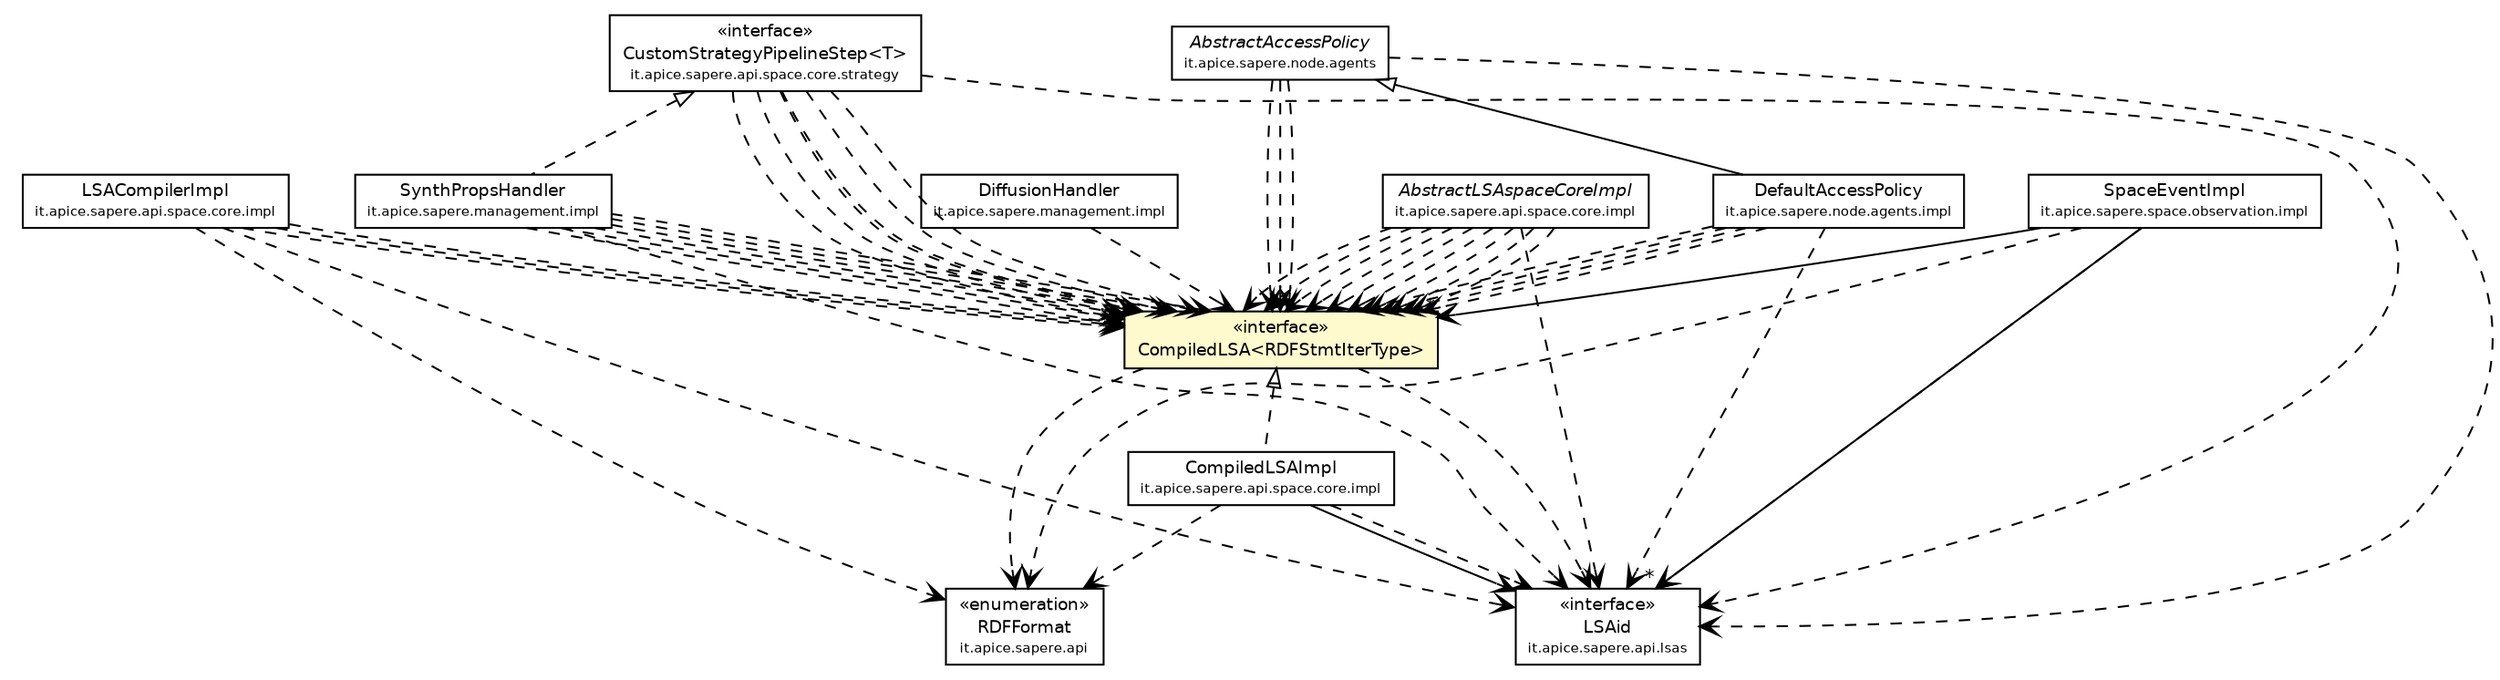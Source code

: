 #!/usr/local/bin/dot
#
# Class diagram 
# Generated by UmlGraph version 4.4 (http://www.spinellis.gr/sw/umlgraph)
#

digraph G {
	edge [fontname="Helvetica",fontsize=10,labelfontname="Helvetica",labelfontsize=10];
	node [fontname="Helvetica",fontsize=10,shape=plaintext];
	// it.apice.sapere.api.RDFFormat
	c32457 [label=<<table border="0" cellborder="1" cellspacing="0" cellpadding="2" port="p" href="../../RDFFormat.html">
		<tr><td><table border="0" cellspacing="0" cellpadding="1">
			<tr><td> &laquo;enumeration&raquo; </td></tr>
			<tr><td> RDFFormat </td></tr>
			<tr><td><font point-size="7.0"> it.apice.sapere.api </font></td></tr>
		</table></td></tr>
		</table>>, fontname="Helvetica", fontcolor="black", fontsize=9.0];
	// it.apice.sapere.api.lsas.LSAid
	c32509 [label=<<table border="0" cellborder="1" cellspacing="0" cellpadding="2" port="p" href="../../lsas/LSAid.html">
		<tr><td><table border="0" cellspacing="0" cellpadding="1">
			<tr><td> &laquo;interface&raquo; </td></tr>
			<tr><td> LSAid </td></tr>
			<tr><td><font point-size="7.0"> it.apice.sapere.api.lsas </font></td></tr>
		</table></td></tr>
		</table>>, fontname="Helvetica", fontcolor="black", fontsize=9.0];
	// it.apice.sapere.api.space.core.CompiledLSA<RDFStmtIterType>
	c32535 [label=<<table border="0" cellborder="1" cellspacing="0" cellpadding="2" port="p" bgcolor="lemonChiffon" href="./CompiledLSA.html">
		<tr><td><table border="0" cellspacing="0" cellpadding="1">
			<tr><td> &laquo;interface&raquo; </td></tr>
			<tr><td> CompiledLSA&lt;RDFStmtIterType&gt; </td></tr>
		</table></td></tr>
		</table>>, fontname="Helvetica", fontcolor="black", fontsize=9.0];
	// it.apice.sapere.api.space.core.strategy.CustomStrategyPipelineStep<T>
	c32537 [label=<<table border="0" cellborder="1" cellspacing="0" cellpadding="2" port="p" href="./strategy/CustomStrategyPipelineStep.html">
		<tr><td><table border="0" cellspacing="0" cellpadding="1">
			<tr><td> &laquo;interface&raquo; </td></tr>
			<tr><td> CustomStrategyPipelineStep&lt;T&gt; </td></tr>
			<tr><td><font point-size="7.0"> it.apice.sapere.api.space.core.strategy </font></td></tr>
		</table></td></tr>
		</table>>, fontname="Helvetica", fontcolor="black", fontsize=9.0];
	// it.apice.sapere.api.space.core.impl.LSACompilerImpl
	c32611 [label=<<table border="0" cellborder="1" cellspacing="0" cellpadding="2" port="p" href="./impl/LSACompilerImpl.html">
		<tr><td><table border="0" cellspacing="0" cellpadding="1">
			<tr><td> LSACompilerImpl </td></tr>
			<tr><td><font point-size="7.0"> it.apice.sapere.api.space.core.impl </font></td></tr>
		</table></td></tr>
		</table>>, fontname="Helvetica", fontcolor="black", fontsize=9.0];
	// it.apice.sapere.api.space.core.impl.CompiledLSAImpl
	c32613 [label=<<table border="0" cellborder="1" cellspacing="0" cellpadding="2" port="p" href="./impl/CompiledLSAImpl.html">
		<tr><td><table border="0" cellspacing="0" cellpadding="1">
			<tr><td> CompiledLSAImpl </td></tr>
			<tr><td><font point-size="7.0"> it.apice.sapere.api.space.core.impl </font></td></tr>
		</table></td></tr>
		</table>>, fontname="Helvetica", fontcolor="black", fontsize=9.0];
	// it.apice.sapere.api.space.core.impl.AbstractLSAspaceCoreImpl
	c32615 [label=<<table border="0" cellborder="1" cellspacing="0" cellpadding="2" port="p" href="./impl/AbstractLSAspaceCoreImpl.html">
		<tr><td><table border="0" cellspacing="0" cellpadding="1">
			<tr><td><font face="Helvetica-Oblique"> AbstractLSAspaceCoreImpl </font></td></tr>
			<tr><td><font point-size="7.0"> it.apice.sapere.api.space.core.impl </font></td></tr>
		</table></td></tr>
		</table>>, fontname="Helvetica", fontcolor="black", fontsize=9.0];
	// it.apice.sapere.space.observation.impl.SpaceEventImpl
	c32625 [label=<<table border="0" cellborder="1" cellspacing="0" cellpadding="2" port="p" href="../../../space/observation/impl/SpaceEventImpl.html">
		<tr><td><table border="0" cellspacing="0" cellpadding="1">
			<tr><td> SpaceEventImpl </td></tr>
			<tr><td><font point-size="7.0"> it.apice.sapere.space.observation.impl </font></td></tr>
		</table></td></tr>
		</table>>, fontname="Helvetica", fontcolor="black", fontsize=9.0];
	// it.apice.sapere.management.impl.SynthPropsHandler
	c32634 [label=<<table border="0" cellborder="1" cellspacing="0" cellpadding="2" port="p" href="../../../management/impl/SynthPropsHandler.html">
		<tr><td><table border="0" cellspacing="0" cellpadding="1">
			<tr><td> SynthPropsHandler </td></tr>
			<tr><td><font point-size="7.0"> it.apice.sapere.management.impl </font></td></tr>
		</table></td></tr>
		</table>>, fontname="Helvetica", fontcolor="black", fontsize=9.0];
	// it.apice.sapere.management.impl.DiffusionHandler
	c32637 [label=<<table border="0" cellborder="1" cellspacing="0" cellpadding="2" port="p" href="../../../management/impl/DiffusionHandler.html">
		<tr><td><table border="0" cellspacing="0" cellpadding="1">
			<tr><td> DiffusionHandler </td></tr>
			<tr><td><font point-size="7.0"> it.apice.sapere.management.impl </font></td></tr>
		</table></td></tr>
		</table>>, fontname="Helvetica", fontcolor="black", fontsize=9.0];
	// it.apice.sapere.node.agents.AbstractAccessPolicy
	c32645 [label=<<table border="0" cellborder="1" cellspacing="0" cellpadding="2" port="p" href="../../../node/agents/AbstractAccessPolicy.html">
		<tr><td><table border="0" cellspacing="0" cellpadding="1">
			<tr><td><font face="Helvetica-Oblique"> AbstractAccessPolicy </font></td></tr>
			<tr><td><font point-size="7.0"> it.apice.sapere.node.agents </font></td></tr>
		</table></td></tr>
		</table>>, fontname="Helvetica", fontcolor="black", fontsize=9.0];
	// it.apice.sapere.node.agents.impl.DefaultAccessPolicy
	c32649 [label=<<table border="0" cellborder="1" cellspacing="0" cellpadding="2" port="p" href="../../../node/agents/impl/DefaultAccessPolicy.html">
		<tr><td><table border="0" cellspacing="0" cellpadding="1">
			<tr><td> DefaultAccessPolicy </td></tr>
			<tr><td><font point-size="7.0"> it.apice.sapere.node.agents.impl </font></td></tr>
		</table></td></tr>
		</table>>, fontname="Helvetica", fontcolor="black", fontsize=9.0];
	//it.apice.sapere.api.space.core.impl.CompiledLSAImpl implements it.apice.sapere.api.space.core.CompiledLSA<RDFStmtIterType>
	c32535:p -> c32613:p [dir=back,arrowtail=empty,style=dashed];
	//it.apice.sapere.management.impl.SynthPropsHandler implements it.apice.sapere.api.space.core.strategy.CustomStrategyPipelineStep<T>
	c32537:p -> c32634:p [dir=back,arrowtail=empty,style=dashed];
	//it.apice.sapere.node.agents.impl.DefaultAccessPolicy extends it.apice.sapere.node.agents.AbstractAccessPolicy
	c32645:p -> c32649:p [dir=back,arrowtail=empty];
	// it.apice.sapere.api.space.core.impl.CompiledLSAImpl NAVASSOC it.apice.sapere.api.lsas.LSAid
	c32613:p -> c32509:p [taillabel="", label="", headlabel="", fontname="Helvetica", fontcolor="black", fontsize=10.0, color="black", arrowhead=open];
	// it.apice.sapere.space.observation.impl.SpaceEventImpl NAVASSOC it.apice.sapere.api.space.core.CompiledLSA<RDFStmtIterType>
	c32625:p -> c32535:p [taillabel="", label="", headlabel="*", fontname="Helvetica", fontcolor="black", fontsize=10.0, color="black", arrowhead=open];
	// it.apice.sapere.space.observation.impl.SpaceEventImpl NAVASSOC it.apice.sapere.api.lsas.LSAid
	c32625:p -> c32509:p [taillabel="", label="", headlabel="*", fontname="Helvetica", fontcolor="black", fontsize=10.0, color="black", arrowhead=open];
	// it.apice.sapere.api.space.core.CompiledLSA<RDFStmtIterType> DEPEND it.apice.sapere.api.lsas.LSAid
	c32535:p -> c32509:p [taillabel="", label="", headlabel="", fontname="Helvetica", fontcolor="black", fontsize=10.0, color="black", arrowhead=open, style=dashed];
	// it.apice.sapere.api.space.core.CompiledLSA<RDFStmtIterType> DEPEND it.apice.sapere.api.RDFFormat
	c32535:p -> c32457:p [taillabel="", label="", headlabel="", fontname="Helvetica", fontcolor="black", fontsize=10.0, color="black", arrowhead=open, style=dashed];
	// it.apice.sapere.api.space.core.strategy.CustomStrategyPipelineStep<T> DEPEND it.apice.sapere.api.space.core.CompiledLSA<RDFStmtIterType>
	c32537:p -> c32535:p [taillabel="", label="", headlabel="", fontname="Helvetica", fontcolor="black", fontsize=10.0, color="black", arrowhead=open, style=dashed];
	// it.apice.sapere.api.space.core.strategy.CustomStrategyPipelineStep<T> DEPEND it.apice.sapere.api.space.core.CompiledLSA<RDFStmtIterType>
	c32537:p -> c32535:p [taillabel="", label="", headlabel="", fontname="Helvetica", fontcolor="black", fontsize=10.0, color="black", arrowhead=open, style=dashed];
	// it.apice.sapere.api.space.core.strategy.CustomStrategyPipelineStep<T> DEPEND it.apice.sapere.api.space.core.CompiledLSA<RDFStmtIterType>
	c32537:p -> c32535:p [taillabel="", label="", headlabel="", fontname="Helvetica", fontcolor="black", fontsize=10.0, color="black", arrowhead=open, style=dashed];
	// it.apice.sapere.api.space.core.strategy.CustomStrategyPipelineStep<T> DEPEND it.apice.sapere.api.lsas.LSAid
	c32537:p -> c32509:p [taillabel="", label="", headlabel="", fontname="Helvetica", fontcolor="black", fontsize=10.0, color="black", arrowhead=open, style=dashed];
	// it.apice.sapere.api.space.core.strategy.CustomStrategyPipelineStep<T> DEPEND it.apice.sapere.api.space.core.CompiledLSA<RDFStmtIterType>
	c32537:p -> c32535:p [taillabel="", label="", headlabel="", fontname="Helvetica", fontcolor="black", fontsize=10.0, color="black", arrowhead=open, style=dashed];
	// it.apice.sapere.api.space.core.strategy.CustomStrategyPipelineStep<T> DEPEND it.apice.sapere.api.space.core.CompiledLSA<RDFStmtIterType>
	c32537:p -> c32535:p [taillabel="", label="", headlabel="", fontname="Helvetica", fontcolor="black", fontsize=10.0, color="black", arrowhead=open, style=dashed];
	// it.apice.sapere.api.space.core.strategy.CustomStrategyPipelineStep<T> DEPEND it.apice.sapere.api.space.core.CompiledLSA<RDFStmtIterType>
	c32537:p -> c32535:p [taillabel="", label="", headlabel="", fontname="Helvetica", fontcolor="black", fontsize=10.0, color="black", arrowhead=open, style=dashed];
	// it.apice.sapere.api.space.core.impl.LSACompilerImpl DEPEND it.apice.sapere.api.lsas.LSAid
	c32611:p -> c32509:p [taillabel="", label="", headlabel="", fontname="Helvetica", fontcolor="black", fontsize=10.0, color="black", arrowhead=open, style=dashed];
	// it.apice.sapere.api.space.core.impl.LSACompilerImpl DEPEND it.apice.sapere.api.space.core.CompiledLSA<RDFStmtIterType>
	c32611:p -> c32535:p [taillabel="", label="", headlabel="", fontname="Helvetica", fontcolor="black", fontsize=10.0, color="black", arrowhead=open, style=dashed];
	// it.apice.sapere.api.space.core.impl.LSACompilerImpl DEPEND it.apice.sapere.api.RDFFormat
	c32611:p -> c32457:p [taillabel="", label="", headlabel="", fontname="Helvetica", fontcolor="black", fontsize=10.0, color="black", arrowhead=open, style=dashed];
	// it.apice.sapere.api.space.core.impl.LSACompilerImpl DEPEND it.apice.sapere.api.space.core.CompiledLSA<RDFStmtIterType>
	c32611:p -> c32535:p [taillabel="", label="", headlabel="", fontname="Helvetica", fontcolor="black", fontsize=10.0, color="black", arrowhead=open, style=dashed];
	// it.apice.sapere.api.space.core.impl.LSACompilerImpl DEPEND it.apice.sapere.api.space.core.CompiledLSA<RDFStmtIterType>
	c32611:p -> c32535:p [taillabel="", label="", headlabel="", fontname="Helvetica", fontcolor="black", fontsize=10.0, color="black", arrowhead=open, style=dashed];
	// it.apice.sapere.api.space.core.impl.CompiledLSAImpl DEPEND it.apice.sapere.api.lsas.LSAid
	c32613:p -> c32509:p [taillabel="", label="", headlabel="", fontname="Helvetica", fontcolor="black", fontsize=10.0, color="black", arrowhead=open, style=dashed];
	// it.apice.sapere.api.space.core.impl.CompiledLSAImpl DEPEND it.apice.sapere.api.RDFFormat
	c32613:p -> c32457:p [taillabel="", label="", headlabel="", fontname="Helvetica", fontcolor="black", fontsize=10.0, color="black", arrowhead=open, style=dashed];
	// it.apice.sapere.api.space.core.impl.AbstractLSAspaceCoreImpl DEPEND it.apice.sapere.api.space.core.CompiledLSA<RDFStmtIterType>
	c32615:p -> c32535:p [taillabel="", label="", headlabel="", fontname="Helvetica", fontcolor="black", fontsize=10.0, color="black", arrowhead=open, style=dashed];
	// it.apice.sapere.api.space.core.impl.AbstractLSAspaceCoreImpl DEPEND it.apice.sapere.api.space.core.CompiledLSA<RDFStmtIterType>
	c32615:p -> c32535:p [taillabel="", label="", headlabel="", fontname="Helvetica", fontcolor="black", fontsize=10.0, color="black", arrowhead=open, style=dashed];
	// it.apice.sapere.api.space.core.impl.AbstractLSAspaceCoreImpl DEPEND it.apice.sapere.api.space.core.CompiledLSA<RDFStmtIterType>
	c32615:p -> c32535:p [taillabel="", label="", headlabel="", fontname="Helvetica", fontcolor="black", fontsize=10.0, color="black", arrowhead=open, style=dashed];
	// it.apice.sapere.api.space.core.impl.AbstractLSAspaceCoreImpl DEPEND it.apice.sapere.api.space.core.CompiledLSA<RDFStmtIterType>
	c32615:p -> c32535:p [taillabel="", label="", headlabel="", fontname="Helvetica", fontcolor="black", fontsize=10.0, color="black", arrowhead=open, style=dashed];
	// it.apice.sapere.api.space.core.impl.AbstractLSAspaceCoreImpl DEPEND it.apice.sapere.api.space.core.CompiledLSA<RDFStmtIterType>
	c32615:p -> c32535:p [taillabel="", label="", headlabel="", fontname="Helvetica", fontcolor="black", fontsize=10.0, color="black", arrowhead=open, style=dashed];
	// it.apice.sapere.api.space.core.impl.AbstractLSAspaceCoreImpl DEPEND it.apice.sapere.api.space.core.CompiledLSA<RDFStmtIterType>
	c32615:p -> c32535:p [taillabel="", label="", headlabel="", fontname="Helvetica", fontcolor="black", fontsize=10.0, color="black", arrowhead=open, style=dashed];
	// it.apice.sapere.api.space.core.impl.AbstractLSAspaceCoreImpl DEPEND it.apice.sapere.api.lsas.LSAid
	c32615:p -> c32509:p [taillabel="", label="", headlabel="", fontname="Helvetica", fontcolor="black", fontsize=10.0, color="black", arrowhead=open, style=dashed];
	// it.apice.sapere.api.space.core.impl.AbstractLSAspaceCoreImpl DEPEND it.apice.sapere.api.space.core.CompiledLSA<RDFStmtIterType>
	c32615:p -> c32535:p [taillabel="", label="", headlabel="", fontname="Helvetica", fontcolor="black", fontsize=10.0, color="black", arrowhead=open, style=dashed];
	// it.apice.sapere.api.space.core.impl.AbstractLSAspaceCoreImpl DEPEND it.apice.sapere.api.space.core.CompiledLSA<RDFStmtIterType>
	c32615:p -> c32535:p [taillabel="", label="", headlabel="", fontname="Helvetica", fontcolor="black", fontsize=10.0, color="black", arrowhead=open, style=dashed];
	// it.apice.sapere.api.space.core.impl.AbstractLSAspaceCoreImpl DEPEND it.apice.sapere.api.space.core.CompiledLSA<RDFStmtIterType>
	c32615:p -> c32535:p [taillabel="", label="", headlabel="", fontname="Helvetica", fontcolor="black", fontsize=10.0, color="black", arrowhead=open, style=dashed];
	// it.apice.sapere.space.observation.impl.SpaceEventImpl DEPEND it.apice.sapere.api.RDFFormat
	c32625:p -> c32457:p [taillabel="", label="", headlabel="", fontname="Helvetica", fontcolor="black", fontsize=10.0, color="black", arrowhead=open, style=dashed];
	// it.apice.sapere.space.observation.impl.SpaceEventImpl DEPEND it.apice.sapere.api.lsas.LSAid
	c32625:p -> c32509:p [taillabel="", label="", headlabel="", fontname="Helvetica", fontcolor="black", fontsize=10.0, color="black", arrowhead=open, style=dashed];
	// it.apice.sapere.management.impl.SynthPropsHandler DEPEND it.apice.sapere.api.lsas.LSAid
	c32634:p -> c32509:p [taillabel="", label="", headlabel="", fontname="Helvetica", fontcolor="black", fontsize=10.0, color="black", arrowhead=open, style=dashed];
	// it.apice.sapere.management.impl.SynthPropsHandler DEPEND it.apice.sapere.api.space.core.CompiledLSA<RDFStmtIterType>
	c32634:p -> c32535:p [taillabel="", label="", headlabel="", fontname="Helvetica", fontcolor="black", fontsize=10.0, color="black", arrowhead=open, style=dashed];
	// it.apice.sapere.management.impl.SynthPropsHandler DEPEND it.apice.sapere.api.space.core.CompiledLSA<RDFStmtIterType>
	c32634:p -> c32535:p [taillabel="", label="", headlabel="", fontname="Helvetica", fontcolor="black", fontsize=10.0, color="black", arrowhead=open, style=dashed];
	// it.apice.sapere.management.impl.SynthPropsHandler DEPEND it.apice.sapere.api.space.core.CompiledLSA<RDFStmtIterType>
	c32634:p -> c32535:p [taillabel="", label="", headlabel="", fontname="Helvetica", fontcolor="black", fontsize=10.0, color="black", arrowhead=open, style=dashed];
	// it.apice.sapere.management.impl.SynthPropsHandler DEPEND it.apice.sapere.api.space.core.CompiledLSA<RDFStmtIterType>
	c32634:p -> c32535:p [taillabel="", label="", headlabel="", fontname="Helvetica", fontcolor="black", fontsize=10.0, color="black", arrowhead=open, style=dashed];
	// it.apice.sapere.management.impl.SynthPropsHandler DEPEND it.apice.sapere.api.space.core.CompiledLSA<RDFStmtIterType>
	c32634:p -> c32535:p [taillabel="", label="", headlabel="", fontname="Helvetica", fontcolor="black", fontsize=10.0, color="black", arrowhead=open, style=dashed];
	// it.apice.sapere.management.impl.SynthPropsHandler DEPEND it.apice.sapere.api.space.core.CompiledLSA<RDFStmtIterType>
	c32634:p -> c32535:p [taillabel="", label="", headlabel="", fontname="Helvetica", fontcolor="black", fontsize=10.0, color="black", arrowhead=open, style=dashed];
	// it.apice.sapere.management.impl.DiffusionHandler DEPEND it.apice.sapere.api.space.core.CompiledLSA<RDFStmtIterType>
	c32637:p -> c32535:p [taillabel="", label="", headlabel="", fontname="Helvetica", fontcolor="black", fontsize=10.0, color="black", arrowhead=open, style=dashed];
	// it.apice.sapere.node.agents.AbstractAccessPolicy DEPEND it.apice.sapere.api.space.core.CompiledLSA<RDFStmtIterType>
	c32645:p -> c32535:p [taillabel="", label="", headlabel="", fontname="Helvetica", fontcolor="black", fontsize=10.0, color="black", arrowhead=open, style=dashed];
	// it.apice.sapere.node.agents.AbstractAccessPolicy DEPEND it.apice.sapere.api.space.core.CompiledLSA<RDFStmtIterType>
	c32645:p -> c32535:p [taillabel="", label="", headlabel="", fontname="Helvetica", fontcolor="black", fontsize=10.0, color="black", arrowhead=open, style=dashed];
	// it.apice.sapere.node.agents.AbstractAccessPolicy DEPEND it.apice.sapere.api.lsas.LSAid
	c32645:p -> c32509:p [taillabel="", label="", headlabel="", fontname="Helvetica", fontcolor="black", fontsize=10.0, color="black", arrowhead=open, style=dashed];
	// it.apice.sapere.node.agents.AbstractAccessPolicy DEPEND it.apice.sapere.api.space.core.CompiledLSA<RDFStmtIterType>
	c32645:p -> c32535:p [taillabel="", label="", headlabel="", fontname="Helvetica", fontcolor="black", fontsize=10.0, color="black", arrowhead=open, style=dashed];
	// it.apice.sapere.node.agents.impl.DefaultAccessPolicy DEPEND it.apice.sapere.api.space.core.CompiledLSA<RDFStmtIterType>
	c32649:p -> c32535:p [taillabel="", label="", headlabel="", fontname="Helvetica", fontcolor="black", fontsize=10.0, color="black", arrowhead=open, style=dashed];
	// it.apice.sapere.node.agents.impl.DefaultAccessPolicy DEPEND it.apice.sapere.api.lsas.LSAid
	c32649:p -> c32509:p [taillabel="", label="", headlabel="", fontname="Helvetica", fontcolor="black", fontsize=10.0, color="black", arrowhead=open, style=dashed];
	// it.apice.sapere.node.agents.impl.DefaultAccessPolicy DEPEND it.apice.sapere.api.space.core.CompiledLSA<RDFStmtIterType>
	c32649:p -> c32535:p [taillabel="", label="", headlabel="", fontname="Helvetica", fontcolor="black", fontsize=10.0, color="black", arrowhead=open, style=dashed];
	// it.apice.sapere.node.agents.impl.DefaultAccessPolicy DEPEND it.apice.sapere.api.space.core.CompiledLSA<RDFStmtIterType>
	c32649:p -> c32535:p [taillabel="", label="", headlabel="", fontname="Helvetica", fontcolor="black", fontsize=10.0, color="black", arrowhead=open, style=dashed];
	// it.apice.sapere.node.agents.impl.DefaultAccessPolicy DEPEND it.apice.sapere.api.space.core.CompiledLSA<RDFStmtIterType>
	c32649:p -> c32535:p [taillabel="", label="", headlabel="", fontname="Helvetica", fontcolor="black", fontsize=10.0, color="black", arrowhead=open, style=dashed];
}

